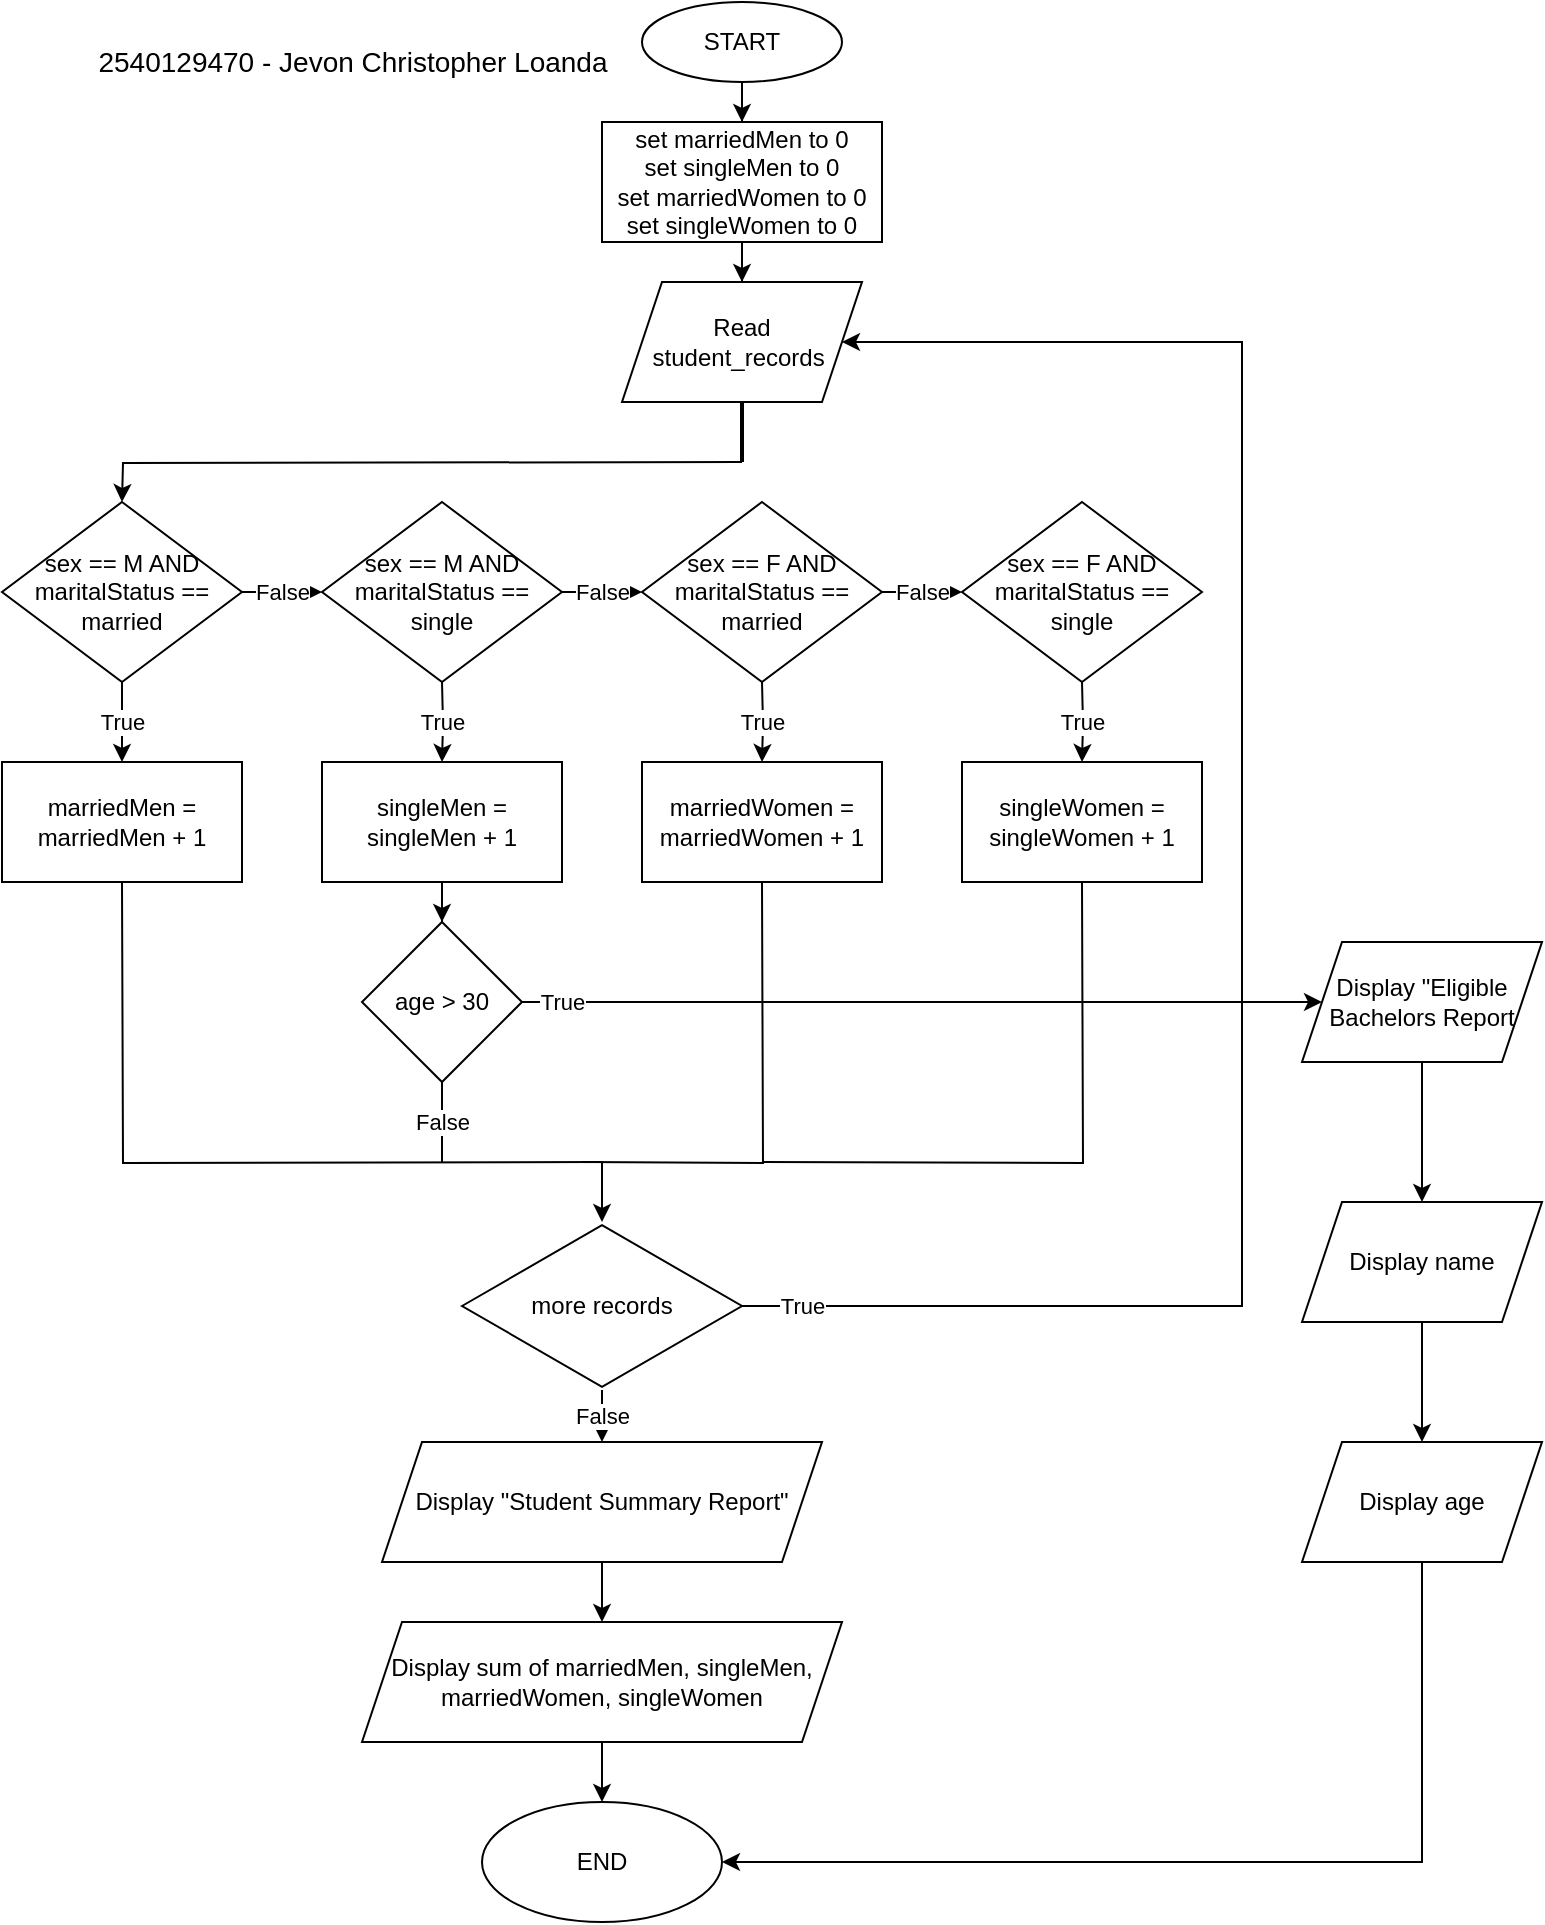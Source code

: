 <mxfile version="15.5.0" type="device"><diagram id="C5RBs43oDa-KdzZeNtuy" name="Page-1"><mxGraphModel dx="1422" dy="762" grid="1" gridSize="10" guides="1" tooltips="1" connect="1" arrows="1" fold="1" page="1" pageScale="1" pageWidth="827" pageHeight="1169" math="0" shadow="0"><root><mxCell id="WIyWlLk6GJQsqaUBKTNV-0"/><mxCell id="WIyWlLk6GJQsqaUBKTNV-1" parent="WIyWlLk6GJQsqaUBKTNV-0"/><mxCell id="UX1wNlFQo_rjiNbi-jHc-5" value="" style="edgeStyle=orthogonalEdgeStyle;rounded=0;orthogonalLoop=1;jettySize=auto;html=1;" edge="1" parent="WIyWlLk6GJQsqaUBKTNV-1" source="UX1wNlFQo_rjiNbi-jHc-0" target="UX1wNlFQo_rjiNbi-jHc-4"><mxGeometry relative="1" as="geometry"/></mxCell><mxCell id="UX1wNlFQo_rjiNbi-jHc-0" value="START" style="ellipse;whiteSpace=wrap;html=1;" vertex="1" parent="WIyWlLk6GJQsqaUBKTNV-1"><mxGeometry x="330" y="10" width="100" height="40" as="geometry"/></mxCell><mxCell id="UX1wNlFQo_rjiNbi-jHc-7" value="" style="edgeStyle=orthogonalEdgeStyle;rounded=0;orthogonalLoop=1;jettySize=auto;html=1;" edge="1" parent="WIyWlLk6GJQsqaUBKTNV-1" source="UX1wNlFQo_rjiNbi-jHc-4" target="UX1wNlFQo_rjiNbi-jHc-6"><mxGeometry relative="1" as="geometry"/></mxCell><mxCell id="UX1wNlFQo_rjiNbi-jHc-4" value="set marriedMen to 0&lt;br&gt;set singleMen to 0&lt;br&gt;set marriedWomen to 0&lt;br&gt;set singleWomen to 0" style="whiteSpace=wrap;html=1;" vertex="1" parent="WIyWlLk6GJQsqaUBKTNV-1"><mxGeometry x="310" y="70" width="140" height="60" as="geometry"/></mxCell><mxCell id="UX1wNlFQo_rjiNbi-jHc-6" value="Read student_records&amp;nbsp;" style="shape=parallelogram;perimeter=parallelogramPerimeter;whiteSpace=wrap;html=1;fixedSize=1;" vertex="1" parent="WIyWlLk6GJQsqaUBKTNV-1"><mxGeometry x="320" y="150" width="120" height="60" as="geometry"/></mxCell><mxCell id="UX1wNlFQo_rjiNbi-jHc-10" value="" style="endArrow=classic;html=1;rounded=0;edgeStyle=orthogonalEdgeStyle;" edge="1" parent="WIyWlLk6GJQsqaUBKTNV-1"><mxGeometry width="50" height="50" relative="1" as="geometry"><mxPoint x="380" y="240" as="sourcePoint"/><mxPoint x="70" y="260" as="targetPoint"/></mxGeometry></mxCell><mxCell id="UX1wNlFQo_rjiNbi-jHc-12" value="" style="line;strokeWidth=2;html=1;rotation=90;" vertex="1" parent="WIyWlLk6GJQsqaUBKTNV-1"><mxGeometry x="365" y="220" width="30" height="10" as="geometry"/></mxCell><mxCell id="UX1wNlFQo_rjiNbi-jHc-19" value="False" style="edgeStyle=orthogonalEdgeStyle;rounded=0;orthogonalLoop=1;jettySize=auto;html=1;" edge="1" parent="WIyWlLk6GJQsqaUBKTNV-1" source="UX1wNlFQo_rjiNbi-jHc-13" target="UX1wNlFQo_rjiNbi-jHc-16"><mxGeometry relative="1" as="geometry"/></mxCell><mxCell id="UX1wNlFQo_rjiNbi-jHc-23" value="True" style="edgeStyle=orthogonalEdgeStyle;rounded=0;orthogonalLoop=1;jettySize=auto;html=1;" edge="1" parent="WIyWlLk6GJQsqaUBKTNV-1" source="UX1wNlFQo_rjiNbi-jHc-13" target="UX1wNlFQo_rjiNbi-jHc-22"><mxGeometry relative="1" as="geometry"/></mxCell><mxCell id="UX1wNlFQo_rjiNbi-jHc-13" value="sex == M AND maritalStatus == married" style="rhombus;whiteSpace=wrap;html=1;" vertex="1" parent="WIyWlLk6GJQsqaUBKTNV-1"><mxGeometry x="10" y="260" width="120" height="90" as="geometry"/></mxCell><mxCell id="UX1wNlFQo_rjiNbi-jHc-20" value="False" style="edgeStyle=orthogonalEdgeStyle;rounded=0;orthogonalLoop=1;jettySize=auto;html=1;" edge="1" parent="WIyWlLk6GJQsqaUBKTNV-1" source="UX1wNlFQo_rjiNbi-jHc-16" target="UX1wNlFQo_rjiNbi-jHc-18"><mxGeometry relative="1" as="geometry"/></mxCell><mxCell id="UX1wNlFQo_rjiNbi-jHc-16" value="sex == M AND maritalStatus == single" style="rhombus;whiteSpace=wrap;html=1;" vertex="1" parent="WIyWlLk6GJQsqaUBKTNV-1"><mxGeometry x="170" y="260" width="120" height="90" as="geometry"/></mxCell><mxCell id="UX1wNlFQo_rjiNbi-jHc-17" value="sex == F AND maritalStatus == single" style="rhombus;whiteSpace=wrap;html=1;" vertex="1" parent="WIyWlLk6GJQsqaUBKTNV-1"><mxGeometry x="490" y="260" width="120" height="90" as="geometry"/></mxCell><mxCell id="UX1wNlFQo_rjiNbi-jHc-21" value="False" style="edgeStyle=orthogonalEdgeStyle;rounded=0;orthogonalLoop=1;jettySize=auto;html=1;" edge="1" parent="WIyWlLk6GJQsqaUBKTNV-1" source="UX1wNlFQo_rjiNbi-jHc-18" target="UX1wNlFQo_rjiNbi-jHc-17"><mxGeometry relative="1" as="geometry"/></mxCell><mxCell id="UX1wNlFQo_rjiNbi-jHc-18" value="sex == F AND maritalStatus == married" style="rhombus;whiteSpace=wrap;html=1;" vertex="1" parent="WIyWlLk6GJQsqaUBKTNV-1"><mxGeometry x="330" y="260" width="120" height="90" as="geometry"/></mxCell><mxCell id="UX1wNlFQo_rjiNbi-jHc-22" value="marriedMen = marriedMen + 1" style="whiteSpace=wrap;html=1;" vertex="1" parent="WIyWlLk6GJQsqaUBKTNV-1"><mxGeometry x="10" y="390" width="120" height="60" as="geometry"/></mxCell><mxCell id="UX1wNlFQo_rjiNbi-jHc-24" value="True" style="edgeStyle=orthogonalEdgeStyle;rounded=0;orthogonalLoop=1;jettySize=auto;html=1;" edge="1" parent="WIyWlLk6GJQsqaUBKTNV-1" target="UX1wNlFQo_rjiNbi-jHc-25"><mxGeometry relative="1" as="geometry"><mxPoint x="230" y="350" as="sourcePoint"/></mxGeometry></mxCell><mxCell id="UX1wNlFQo_rjiNbi-jHc-31" value="" style="edgeStyle=orthogonalEdgeStyle;rounded=0;orthogonalLoop=1;jettySize=auto;html=1;" edge="1" parent="WIyWlLk6GJQsqaUBKTNV-1" source="UX1wNlFQo_rjiNbi-jHc-25" target="UX1wNlFQo_rjiNbi-jHc-30"><mxGeometry relative="1" as="geometry"/></mxCell><mxCell id="UX1wNlFQo_rjiNbi-jHc-25" value="singleMen = singleMen + 1" style="whiteSpace=wrap;html=1;" vertex="1" parent="WIyWlLk6GJQsqaUBKTNV-1"><mxGeometry x="170" y="390" width="120" height="60" as="geometry"/></mxCell><mxCell id="UX1wNlFQo_rjiNbi-jHc-26" value="True" style="edgeStyle=orthogonalEdgeStyle;rounded=0;orthogonalLoop=1;jettySize=auto;html=1;" edge="1" parent="WIyWlLk6GJQsqaUBKTNV-1" target="UX1wNlFQo_rjiNbi-jHc-27"><mxGeometry relative="1" as="geometry"><mxPoint x="390" y="350" as="sourcePoint"/></mxGeometry></mxCell><mxCell id="UX1wNlFQo_rjiNbi-jHc-27" value="marriedWomen = marriedWomen + 1" style="whiteSpace=wrap;html=1;" vertex="1" parent="WIyWlLk6GJQsqaUBKTNV-1"><mxGeometry x="330" y="390" width="120" height="60" as="geometry"/></mxCell><mxCell id="UX1wNlFQo_rjiNbi-jHc-28" value="True" style="edgeStyle=orthogonalEdgeStyle;rounded=0;orthogonalLoop=1;jettySize=auto;html=1;" edge="1" parent="WIyWlLk6GJQsqaUBKTNV-1" target="UX1wNlFQo_rjiNbi-jHc-29"><mxGeometry relative="1" as="geometry"><mxPoint x="550" y="350" as="sourcePoint"/></mxGeometry></mxCell><mxCell id="UX1wNlFQo_rjiNbi-jHc-29" value="singleWomen = singleWomen + 1" style="whiteSpace=wrap;html=1;" vertex="1" parent="WIyWlLk6GJQsqaUBKTNV-1"><mxGeometry x="490" y="390" width="120" height="60" as="geometry"/></mxCell><mxCell id="UX1wNlFQo_rjiNbi-jHc-44" value="True" style="edgeStyle=orthogonalEdgeStyle;rounded=0;orthogonalLoop=1;jettySize=auto;html=1;" edge="1" parent="WIyWlLk6GJQsqaUBKTNV-1" source="UX1wNlFQo_rjiNbi-jHc-30"><mxGeometry x="-0.9" relative="1" as="geometry"><mxPoint x="670" y="510" as="targetPoint"/><mxPoint as="offset"/></mxGeometry></mxCell><mxCell id="UX1wNlFQo_rjiNbi-jHc-30" value="age &amp;gt; 30" style="rhombus;whiteSpace=wrap;html=1;" vertex="1" parent="WIyWlLk6GJQsqaUBKTNV-1"><mxGeometry x="190" y="470" width="80" height="80" as="geometry"/></mxCell><mxCell id="UX1wNlFQo_rjiNbi-jHc-48" value="" style="endArrow=none;html=1;rounded=0;edgeStyle=orthogonalEdgeStyle;" edge="1" parent="WIyWlLk6GJQsqaUBKTNV-1"><mxGeometry width="50" height="50" relative="1" as="geometry"><mxPoint x="310" y="590" as="sourcePoint"/><mxPoint x="70" y="450" as="targetPoint"/></mxGeometry></mxCell><mxCell id="UX1wNlFQo_rjiNbi-jHc-49" value="False" style="endArrow=none;html=1;rounded=0;edgeStyle=orthogonalEdgeStyle;" edge="1" parent="WIyWlLk6GJQsqaUBKTNV-1"><mxGeometry width="50" height="50" relative="1" as="geometry"><mxPoint x="230" y="590" as="sourcePoint"/><mxPoint x="230" y="550" as="targetPoint"/></mxGeometry></mxCell><mxCell id="UX1wNlFQo_rjiNbi-jHc-50" value="" style="endArrow=none;html=1;rounded=0;edgeStyle=orthogonalEdgeStyle;" edge="1" parent="WIyWlLk6GJQsqaUBKTNV-1"><mxGeometry width="50" height="50" relative="1" as="geometry"><mxPoint x="300" y="590" as="sourcePoint"/><mxPoint x="390" y="450" as="targetPoint"/></mxGeometry></mxCell><mxCell id="UX1wNlFQo_rjiNbi-jHc-51" value="" style="endArrow=none;html=1;rounded=0;edgeStyle=orthogonalEdgeStyle;" edge="1" parent="WIyWlLk6GJQsqaUBKTNV-1"><mxGeometry width="50" height="50" relative="1" as="geometry"><mxPoint x="390" y="590" as="sourcePoint"/><mxPoint x="550" y="450" as="targetPoint"/></mxGeometry></mxCell><mxCell id="UX1wNlFQo_rjiNbi-jHc-54" value="" style="edgeStyle=segmentEdgeStyle;endArrow=classic;html=1;rounded=0;" edge="1" parent="WIyWlLk6GJQsqaUBKTNV-1"><mxGeometry width="50" height="50" relative="1" as="geometry"><mxPoint x="310" y="590" as="sourcePoint"/><mxPoint x="310" y="620" as="targetPoint"/></mxGeometry></mxCell><mxCell id="UX1wNlFQo_rjiNbi-jHc-57" value="True" style="edgeStyle=orthogonalEdgeStyle;rounded=0;orthogonalLoop=1;jettySize=auto;html=1;entryX=1;entryY=0.5;entryDx=0;entryDy=0;" edge="1" parent="WIyWlLk6GJQsqaUBKTNV-1" source="UX1wNlFQo_rjiNbi-jHc-55" target="UX1wNlFQo_rjiNbi-jHc-6"><mxGeometry x="-0.936" relative="1" as="geometry"><mxPoint x="710" y="180" as="targetPoint"/><Array as="points"><mxPoint x="630" y="662"/><mxPoint x="630" y="180"/></Array><mxPoint as="offset"/></mxGeometry></mxCell><mxCell id="UX1wNlFQo_rjiNbi-jHc-60" value="False" style="edgeStyle=orthogonalEdgeStyle;rounded=0;orthogonalLoop=1;jettySize=auto;html=1;" edge="1" parent="WIyWlLk6GJQsqaUBKTNV-1" source="UX1wNlFQo_rjiNbi-jHc-55" target="UX1wNlFQo_rjiNbi-jHc-59"><mxGeometry relative="1" as="geometry"/></mxCell><mxCell id="UX1wNlFQo_rjiNbi-jHc-55" value="more records" style="html=1;whiteSpace=wrap;aspect=fixed;shape=isoRectangle;" vertex="1" parent="WIyWlLk6GJQsqaUBKTNV-1"><mxGeometry x="240" y="620" width="140" height="84" as="geometry"/></mxCell><mxCell id="UX1wNlFQo_rjiNbi-jHc-58" value="2540129470 - Jevon Christopher Loanda" style="text;html=1;align=center;verticalAlign=middle;resizable=0;points=[];autosize=1;strokeColor=none;fillColor=none;fontSize=14;" vertex="1" parent="WIyWlLk6GJQsqaUBKTNV-1"><mxGeometry x="50" y="30" width="270" height="20" as="geometry"/></mxCell><mxCell id="UX1wNlFQo_rjiNbi-jHc-69" value="" style="edgeStyle=orthogonalEdgeStyle;rounded=0;orthogonalLoop=1;jettySize=auto;html=1;fontSize=14;" edge="1" parent="WIyWlLk6GJQsqaUBKTNV-1" source="UX1wNlFQo_rjiNbi-jHc-59" target="UX1wNlFQo_rjiNbi-jHc-68"><mxGeometry relative="1" as="geometry"/></mxCell><mxCell id="UX1wNlFQo_rjiNbi-jHc-59" value="Display &quot;Student Summary Report&quot;" style="shape=parallelogram;perimeter=parallelogramPerimeter;whiteSpace=wrap;html=1;fixedSize=1;" vertex="1" parent="WIyWlLk6GJQsqaUBKTNV-1"><mxGeometry x="200" y="730" width="220" height="60" as="geometry"/></mxCell><mxCell id="UX1wNlFQo_rjiNbi-jHc-65" value="" style="edgeStyle=orthogonalEdgeStyle;rounded=0;orthogonalLoop=1;jettySize=auto;html=1;" edge="1" parent="WIyWlLk6GJQsqaUBKTNV-1" source="UX1wNlFQo_rjiNbi-jHc-63" target="UX1wNlFQo_rjiNbi-jHc-64"><mxGeometry relative="1" as="geometry"/></mxCell><mxCell id="UX1wNlFQo_rjiNbi-jHc-63" value="Display &quot;Eligible Bachelors Report" style="shape=parallelogram;perimeter=parallelogramPerimeter;whiteSpace=wrap;html=1;fixedSize=1;" vertex="1" parent="WIyWlLk6GJQsqaUBKTNV-1"><mxGeometry x="660" y="480" width="120" height="60" as="geometry"/></mxCell><mxCell id="UX1wNlFQo_rjiNbi-jHc-67" value="" style="edgeStyle=orthogonalEdgeStyle;rounded=0;orthogonalLoop=1;jettySize=auto;html=1;" edge="1" parent="WIyWlLk6GJQsqaUBKTNV-1" source="UX1wNlFQo_rjiNbi-jHc-64" target="UX1wNlFQo_rjiNbi-jHc-66"><mxGeometry relative="1" as="geometry"/></mxCell><mxCell id="UX1wNlFQo_rjiNbi-jHc-64" value="Display name" style="shape=parallelogram;perimeter=parallelogramPerimeter;whiteSpace=wrap;html=1;fixedSize=1;" vertex="1" parent="WIyWlLk6GJQsqaUBKTNV-1"><mxGeometry x="660" y="610" width="120" height="60" as="geometry"/></mxCell><mxCell id="UX1wNlFQo_rjiNbi-jHc-66" value="Display age" style="shape=parallelogram;perimeter=parallelogramPerimeter;whiteSpace=wrap;html=1;fixedSize=1;" vertex="1" parent="WIyWlLk6GJQsqaUBKTNV-1"><mxGeometry x="660" y="730" width="120" height="60" as="geometry"/></mxCell><mxCell id="UX1wNlFQo_rjiNbi-jHc-71" value="" style="edgeStyle=orthogonalEdgeStyle;rounded=0;orthogonalLoop=1;jettySize=auto;html=1;fontSize=14;" edge="1" parent="WIyWlLk6GJQsqaUBKTNV-1" source="UX1wNlFQo_rjiNbi-jHc-68" target="UX1wNlFQo_rjiNbi-jHc-70"><mxGeometry relative="1" as="geometry"/></mxCell><mxCell id="UX1wNlFQo_rjiNbi-jHc-68" value="Display sum of marriedMen, singleMen, marriedWomen, singleWomen" style="shape=parallelogram;perimeter=parallelogramPerimeter;whiteSpace=wrap;html=1;fixedSize=1;" vertex="1" parent="WIyWlLk6GJQsqaUBKTNV-1"><mxGeometry x="190" y="820" width="240" height="60" as="geometry"/></mxCell><mxCell id="UX1wNlFQo_rjiNbi-jHc-70" value="END" style="ellipse;whiteSpace=wrap;html=1;" vertex="1" parent="WIyWlLk6GJQsqaUBKTNV-1"><mxGeometry x="250" y="910" width="120" height="60" as="geometry"/></mxCell><mxCell id="UX1wNlFQo_rjiNbi-jHc-72" value="" style="edgeStyle=segmentEdgeStyle;endArrow=classic;html=1;rounded=0;fontSize=14;exitX=0.5;exitY=1;exitDx=0;exitDy=0;entryX=1;entryY=0.5;entryDx=0;entryDy=0;" edge="1" parent="WIyWlLk6GJQsqaUBKTNV-1" source="UX1wNlFQo_rjiNbi-jHc-66" target="UX1wNlFQo_rjiNbi-jHc-70"><mxGeometry width="50" height="50" relative="1" as="geometry"><mxPoint x="650" y="890" as="sourcePoint"/><mxPoint x="390" y="940" as="targetPoint"/><Array as="points"><mxPoint x="720" y="940"/></Array></mxGeometry></mxCell></root></mxGraphModel></diagram></mxfile>